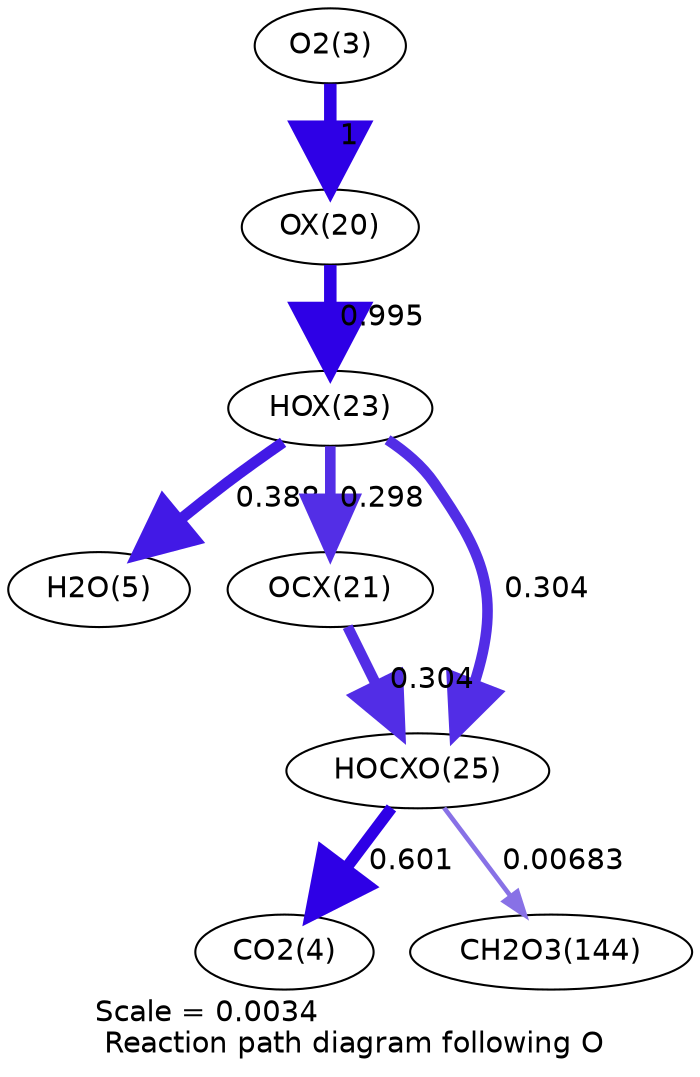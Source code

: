 digraph reaction_paths {
center=1;
s5 -> s24[fontname="Helvetica", penwidth=6, arrowsize=3, color="0.7, 1.5, 0.9"
, label=" 1"];
s24 -> s27[fontname="Helvetica", penwidth=6, arrowsize=3, color="0.7, 1.49, 0.9"
, label=" 0.995"];
s27 -> s7[fontname="Helvetica", penwidth=5.29, arrowsize=2.64, color="0.7, 0.888, 0.9"
, label=" 0.388"];
s27 -> s25[fontname="Helvetica", penwidth=5.09, arrowsize=2.54, color="0.7, 0.798, 0.9"
, label=" 0.298"];
s27 -> s29[fontname="Helvetica", penwidth=5.1, arrowsize=2.55, color="0.7, 0.804, 0.9"
, label=" 0.304"];
s25 -> s29[fontname="Helvetica", penwidth=5.1, arrowsize=2.55, color="0.7, 0.804, 0.9"
, label=" 0.304"];
s29 -> s6[fontname="Helvetica", penwidth=5.62, arrowsize=2.81, color="0.7, 1.1, 0.9"
, label=" 0.601"];
s29 -> s21[fontname="Helvetica", penwidth=2.24, arrowsize=1.12, color="0.7, 0.507, 0.9"
, label=" 0.00683"];
s5 [ fontname="Helvetica", label="O2(3)"];
s6 [ fontname="Helvetica", label="CO2(4)"];
s7 [ fontname="Helvetica", label="H2O(5)"];
s21 [ fontname="Helvetica", label="CH2O3(144)"];
s24 [ fontname="Helvetica", label="OX(20)"];
s25 [ fontname="Helvetica", label="OCX(21)"];
s27 [ fontname="Helvetica", label="HOX(23)"];
s29 [ fontname="Helvetica", label="HOCXO(25)"];
 label = "Scale = 0.0034\l Reaction path diagram following O";
 fontname = "Helvetica";
}
